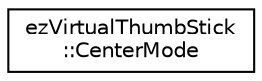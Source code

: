 digraph "Graphical Class Hierarchy"
{
 // LATEX_PDF_SIZE
  edge [fontname="Helvetica",fontsize="10",labelfontname="Helvetica",labelfontsize="10"];
  node [fontname="Helvetica",fontsize="10",shape=record];
  rankdir="LR";
  Node0 [label="ezVirtualThumbStick\l::CenterMode",height=0.2,width=0.4,color="black", fillcolor="white", style="filled",URL="$d3/dbc/structez_virtual_thumb_stick_1_1_center_mode.htm",tooltip="Defines whether the thumb-stick center position is locked or relative to where the user started touch..."];
}
